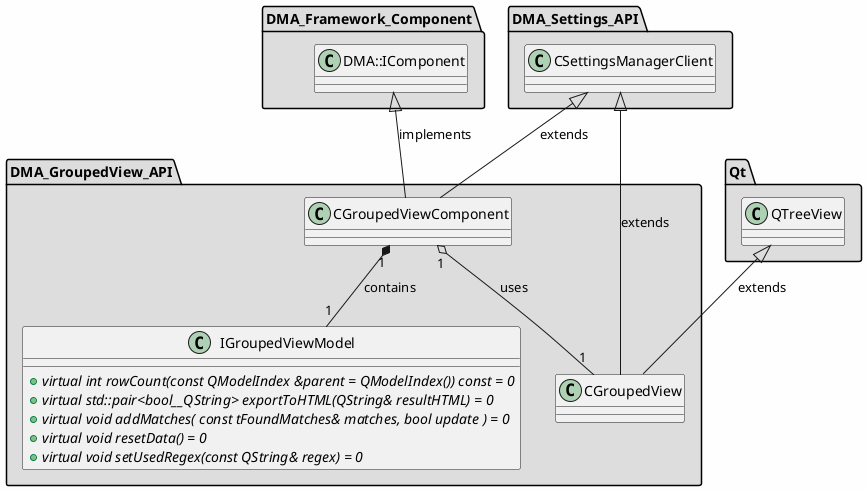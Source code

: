 
@startuml

skinparam backgroundColor #FEFEFE
skinparam wrapWidth 600
package "DMA_Framework_Component" #DDDDDD
{

class "DMA::IComponent"
{
}

}

package "DMA_GroupedView_API" #DDDDDD
{

class "CGroupedView"
{
}

class "CGroupedViewComponent"
{
}

class "IGroupedViewModel"
{
    + {abstract} virtual int rowCount(const QModelIndex &parent = QModelIndex()) const = 0
    + {abstract} virtual std::pair<bool__QString> exportToHTML(QString& resultHTML) = 0
    + {abstract} virtual void addMatches( const tFoundMatches& matches, bool update ) = 0
    + {abstract} virtual void resetData() = 0
    + {abstract} virtual void setUsedRegex(const QString& regex) = 0
}

}

package "DMA_Settings_API" #DDDDDD
{

class "CSettingsManagerClient"
{
}

}

package "Qt" #DDDDDD
{

class "QTreeView"
{
}

}

'====================Inheritance section====================
CSettingsManagerClient <|-- CGroupedView : extends
QTreeView <|-- CGroupedView : extends
CSettingsManagerClient <|-- CGroupedViewComponent : extends
DMA::IComponent <|-- CGroupedViewComponent : implements

'====================Dependencies section====================
CGroupedViewComponent "1" o-- "1" CGroupedView : uses
CGroupedViewComponent "1" *-- "1" IGroupedViewModel : contains

@enduml